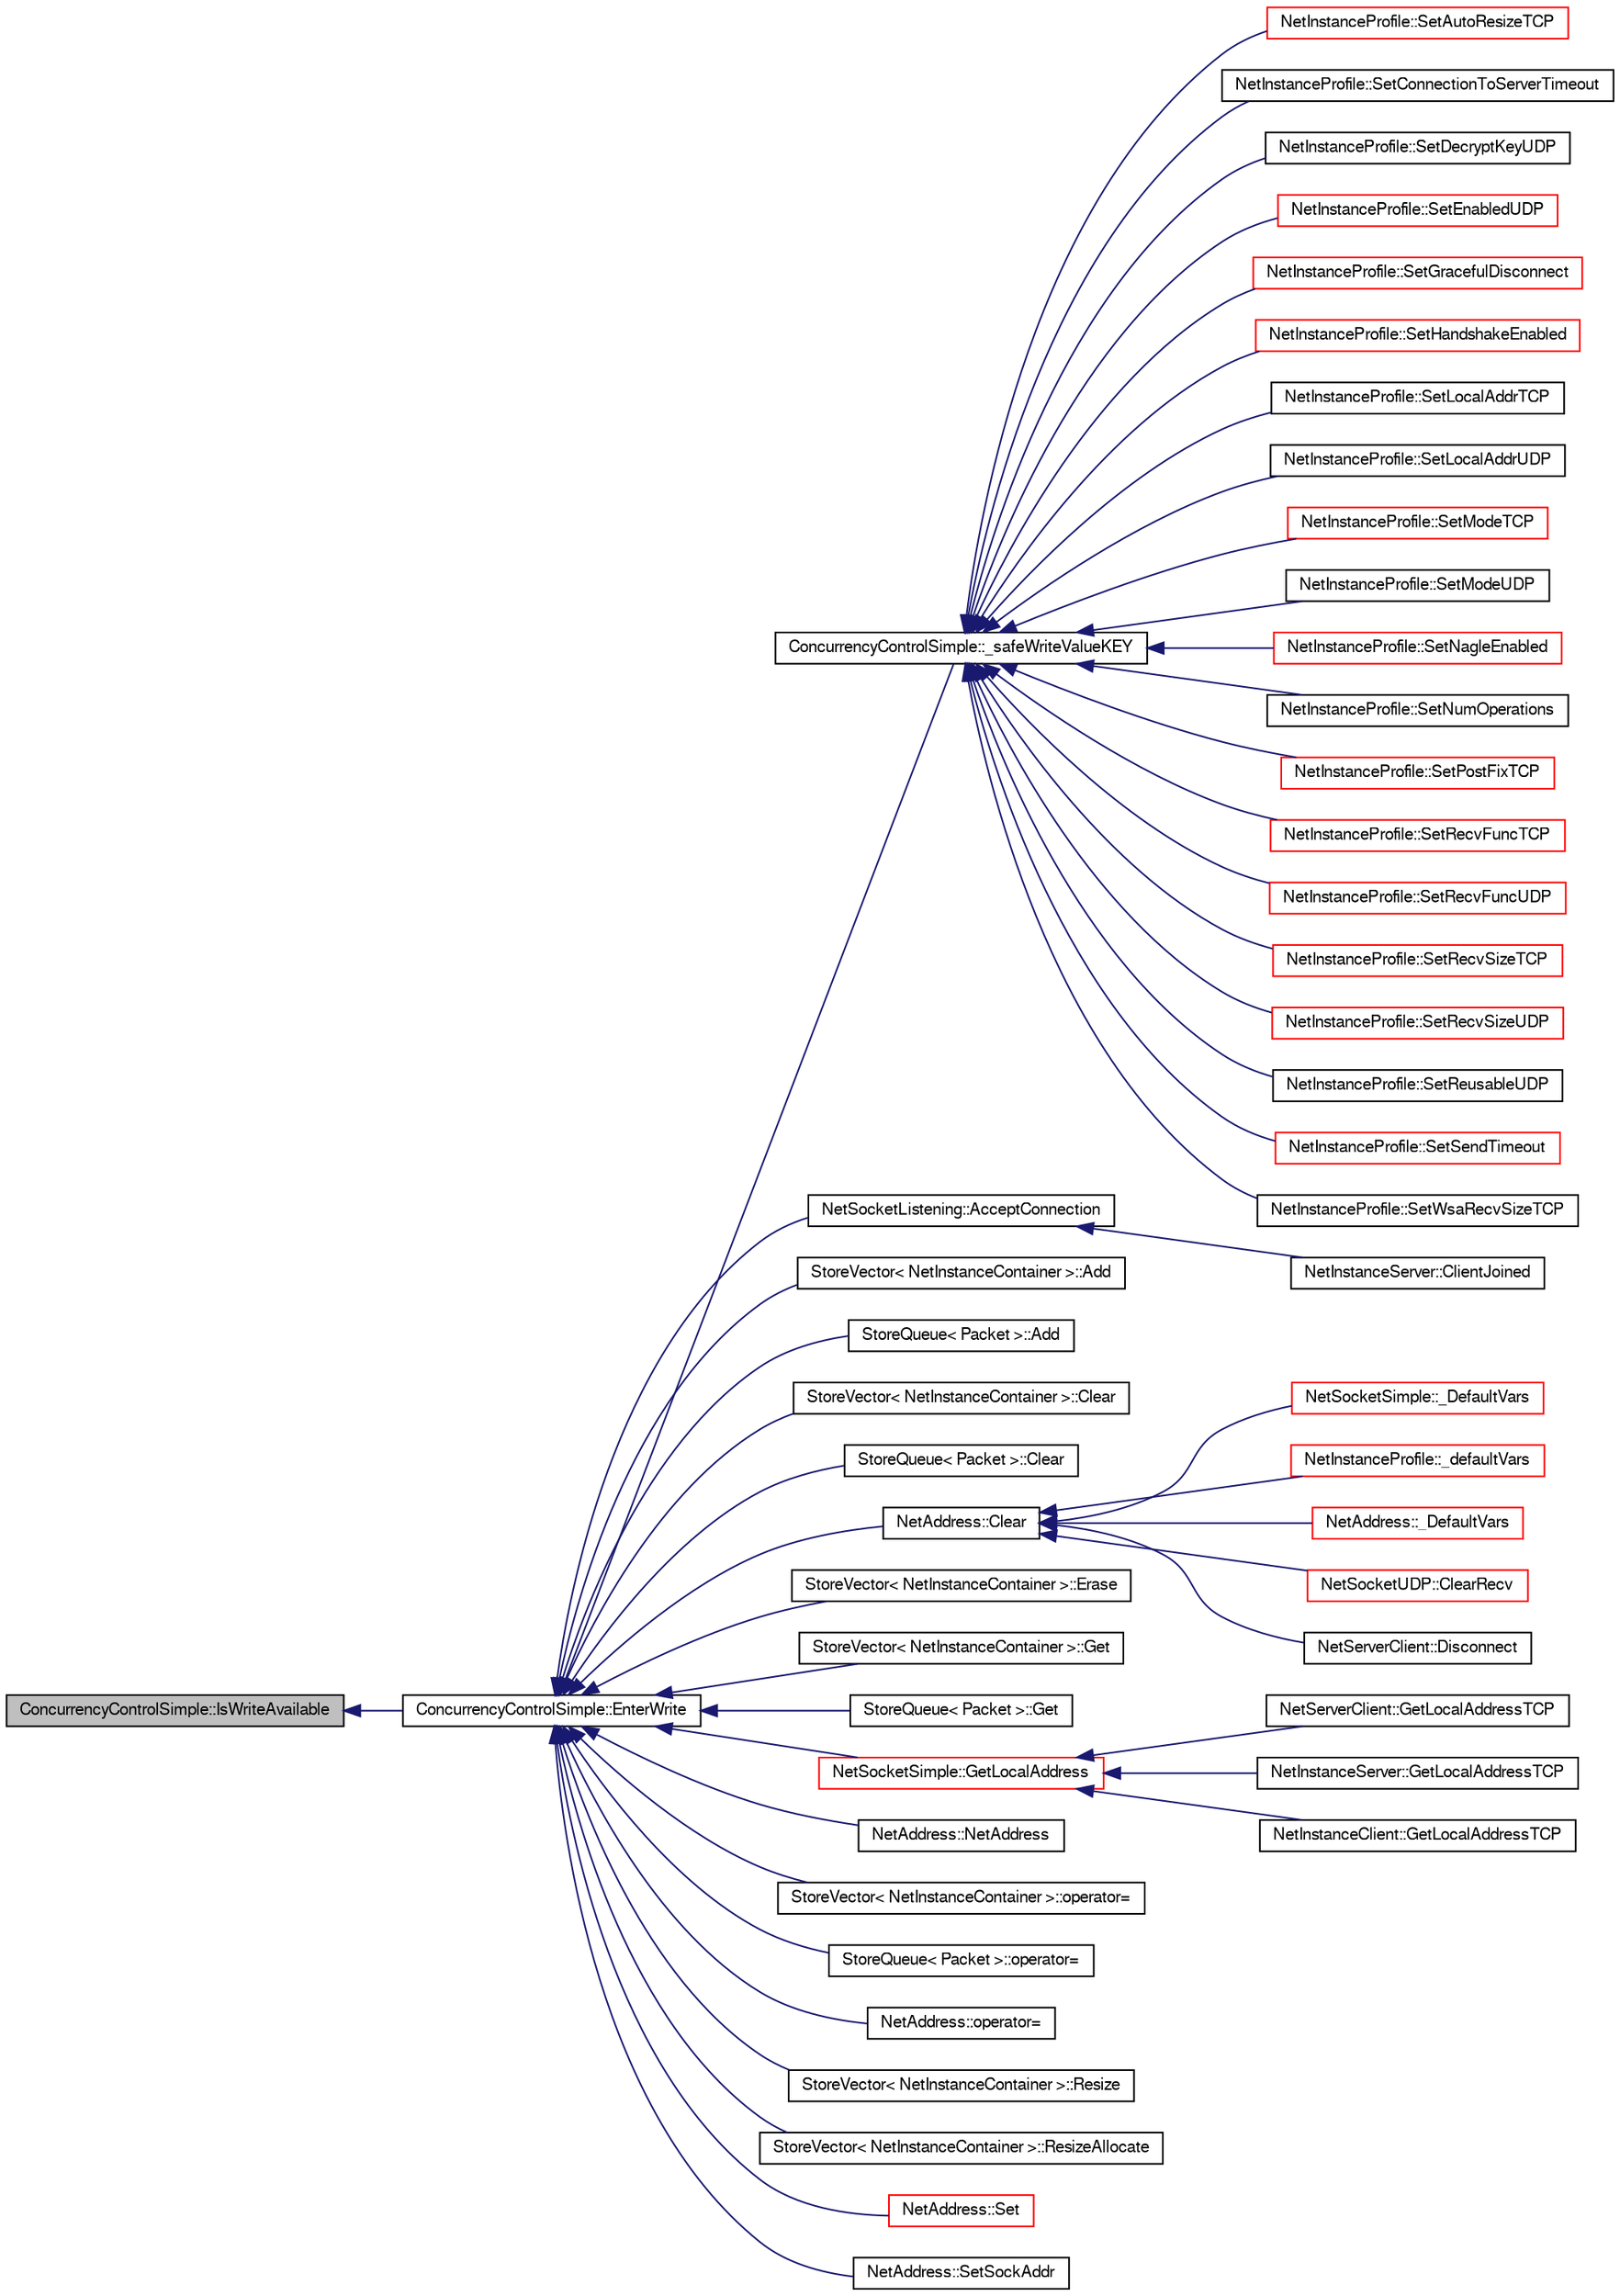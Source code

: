 digraph G
{
  edge [fontname="FreeSans",fontsize="10",labelfontname="FreeSans",labelfontsize="10"];
  node [fontname="FreeSans",fontsize="10",shape=record];
  rankdir=LR;
  Node1 [label="ConcurrencyControlSimple::IsWriteAvailable",height=0.2,width=0.4,color="black", fillcolor="grey75", style="filled" fontcolor="black"];
  Node1 -> Node2 [dir=back,color="midnightblue",fontsize="10",style="solid",fontname="FreeSans"];
  Node2 [label="ConcurrencyControlSimple::EnterWrite",height=0.2,width=0.4,color="black", fillcolor="white", style="filled",URL="$class_concurrency_control_simple.html#a0ed58a5f089ec4f50b81dc9c14aaa165"];
  Node2 -> Node3 [dir=back,color="midnightblue",fontsize="10",style="solid",fontname="FreeSans"];
  Node3 [label="ConcurrencyControlSimple::_safeWriteValueKEY",height=0.2,width=0.4,color="black", fillcolor="white", style="filled",URL="$class_concurrency_control_simple.html#a9a6426970c37f7e3bfce8f4c9e9f9df5"];
  Node3 -> Node4 [dir=back,color="midnightblue",fontsize="10",style="solid",fontname="FreeSans"];
  Node4 [label="NetInstanceProfile::SetAutoResizeTCP",height=0.2,width=0.4,color="red", fillcolor="white", style="filled",URL="$class_net_instance_profile.html#aa7f2196d4a36a242d2a5e588d19ab8d4"];
  Node3 -> Node5 [dir=back,color="midnightblue",fontsize="10",style="solid",fontname="FreeSans"];
  Node5 [label="NetInstanceProfile::SetConnectionToServerTimeout",height=0.2,width=0.4,color="black", fillcolor="white", style="filled",URL="$class_net_instance_profile.html#a66b8793bf17d64b8ef9080b2ebd03d47"];
  Node3 -> Node6 [dir=back,color="midnightblue",fontsize="10",style="solid",fontname="FreeSans"];
  Node6 [label="NetInstanceProfile::SetDecryptKeyUDP",height=0.2,width=0.4,color="black", fillcolor="white", style="filled",URL="$class_net_instance_profile.html#a517f860001253fcea250d67306a1d66b"];
  Node3 -> Node7 [dir=back,color="midnightblue",fontsize="10",style="solid",fontname="FreeSans"];
  Node7 [label="NetInstanceProfile::SetEnabledUDP",height=0.2,width=0.4,color="red", fillcolor="white", style="filled",URL="$class_net_instance_profile.html#a902105c1a8743cce62e3df9c9a022700"];
  Node3 -> Node8 [dir=back,color="midnightblue",fontsize="10",style="solid",fontname="FreeSans"];
  Node8 [label="NetInstanceProfile::SetGracefulDisconnect",height=0.2,width=0.4,color="red", fillcolor="white", style="filled",URL="$class_net_instance_profile.html#aa4aac0c5a8b1605ea91319e05f3bb3fc"];
  Node3 -> Node9 [dir=back,color="midnightblue",fontsize="10",style="solid",fontname="FreeSans"];
  Node9 [label="NetInstanceProfile::SetHandshakeEnabled",height=0.2,width=0.4,color="red", fillcolor="white", style="filled",URL="$class_net_instance_profile.html#a2bd3bbd81542f5a006e88fc45091c8e1"];
  Node3 -> Node10 [dir=back,color="midnightblue",fontsize="10",style="solid",fontname="FreeSans"];
  Node10 [label="NetInstanceProfile::SetLocalAddrTCP",height=0.2,width=0.4,color="black", fillcolor="white", style="filled",URL="$class_net_instance_profile.html#ad3f5d1c25fb1dce3b1c2f692d4e2a0fa"];
  Node3 -> Node11 [dir=back,color="midnightblue",fontsize="10",style="solid",fontname="FreeSans"];
  Node11 [label="NetInstanceProfile::SetLocalAddrUDP",height=0.2,width=0.4,color="black", fillcolor="white", style="filled",URL="$class_net_instance_profile.html#a8299e23979c397f8d75a71212ba240c9"];
  Node3 -> Node12 [dir=back,color="midnightblue",fontsize="10",style="solid",fontname="FreeSans"];
  Node12 [label="NetInstanceProfile::SetModeTCP",height=0.2,width=0.4,color="red", fillcolor="white", style="filled",URL="$class_net_instance_profile.html#a8fb33cbbfb7f5caf9eb8545c38775eeb"];
  Node3 -> Node13 [dir=back,color="midnightblue",fontsize="10",style="solid",fontname="FreeSans"];
  Node13 [label="NetInstanceProfile::SetModeUDP",height=0.2,width=0.4,color="black", fillcolor="white", style="filled",URL="$class_net_instance_profile.html#aa0df09d0393d0021f20c9a134a035de1"];
  Node3 -> Node14 [dir=back,color="midnightblue",fontsize="10",style="solid",fontname="FreeSans"];
  Node14 [label="NetInstanceProfile::SetNagleEnabled",height=0.2,width=0.4,color="red", fillcolor="white", style="filled",URL="$class_net_instance_profile.html#ac83c91e34f442dbc25e83d21bbeff8e2"];
  Node3 -> Node15 [dir=back,color="midnightblue",fontsize="10",style="solid",fontname="FreeSans"];
  Node15 [label="NetInstanceProfile::SetNumOperations",height=0.2,width=0.4,color="black", fillcolor="white", style="filled",URL="$class_net_instance_profile.html#a24e097e1c072358163fa00998d33e0fd"];
  Node3 -> Node16 [dir=back,color="midnightblue",fontsize="10",style="solid",fontname="FreeSans"];
  Node16 [label="NetInstanceProfile::SetPostFixTCP",height=0.2,width=0.4,color="red", fillcolor="white", style="filled",URL="$class_net_instance_profile.html#afd7d56b3d087a5c2ea9d202a705fc2e1"];
  Node3 -> Node17 [dir=back,color="midnightblue",fontsize="10",style="solid",fontname="FreeSans"];
  Node17 [label="NetInstanceProfile::SetRecvFuncTCP",height=0.2,width=0.4,color="red", fillcolor="white", style="filled",URL="$class_net_instance_profile.html#ae146cea6a475fffe5f303e0df69f0252"];
  Node3 -> Node18 [dir=back,color="midnightblue",fontsize="10",style="solid",fontname="FreeSans"];
  Node18 [label="NetInstanceProfile::SetRecvFuncUDP",height=0.2,width=0.4,color="red", fillcolor="white", style="filled",URL="$class_net_instance_profile.html#a120c91675b98ad583793461a27cf52c5"];
  Node3 -> Node19 [dir=back,color="midnightblue",fontsize="10",style="solid",fontname="FreeSans"];
  Node19 [label="NetInstanceProfile::SetRecvSizeTCP",height=0.2,width=0.4,color="red", fillcolor="white", style="filled",URL="$class_net_instance_profile.html#a79577ee788215ec47931ae3599e5a824"];
  Node3 -> Node20 [dir=back,color="midnightblue",fontsize="10",style="solid",fontname="FreeSans"];
  Node20 [label="NetInstanceProfile::SetRecvSizeUDP",height=0.2,width=0.4,color="red", fillcolor="white", style="filled",URL="$class_net_instance_profile.html#a862741f4e82fd603e27d7d6fc683cc8d"];
  Node3 -> Node21 [dir=back,color="midnightblue",fontsize="10",style="solid",fontname="FreeSans"];
  Node21 [label="NetInstanceProfile::SetReusableUDP",height=0.2,width=0.4,color="black", fillcolor="white", style="filled",URL="$class_net_instance_profile.html#a29e19e0f4a542cc105c50ff7f7169102"];
  Node3 -> Node22 [dir=back,color="midnightblue",fontsize="10",style="solid",fontname="FreeSans"];
  Node22 [label="NetInstanceProfile::SetSendTimeout",height=0.2,width=0.4,color="red", fillcolor="white", style="filled",URL="$class_net_instance_profile.html#ad9e42f02af634309b946e3ed585afe2e"];
  Node3 -> Node23 [dir=back,color="midnightblue",fontsize="10",style="solid",fontname="FreeSans"];
  Node23 [label="NetInstanceProfile::SetWsaRecvSizeTCP",height=0.2,width=0.4,color="black", fillcolor="white", style="filled",URL="$class_net_instance_profile.html#a0108f46983695c115e2765f37cfda734"];
  Node2 -> Node24 [dir=back,color="midnightblue",fontsize="10",style="solid",fontname="FreeSans"];
  Node24 [label="NetSocketListening::AcceptConnection",height=0.2,width=0.4,color="black", fillcolor="white", style="filled",URL="$class_net_socket_listening.html#ae702d4bcbff1dbf77a931ba69576edb7"];
  Node24 -> Node25 [dir=back,color="midnightblue",fontsize="10",style="solid",fontname="FreeSans"];
  Node25 [label="NetInstanceServer::ClientJoined",height=0.2,width=0.4,color="black", fillcolor="white", style="filled",URL="$class_net_instance_server.html#ae60d538ba4e1f31b8ae955be2ab6168e"];
  Node2 -> Node26 [dir=back,color="midnightblue",fontsize="10",style="solid",fontname="FreeSans"];
  Node26 [label="StoreVector\< NetInstanceContainer \>::Add",height=0.2,width=0.4,color="black", fillcolor="white", style="filled",URL="$class_store_vector.html#a07a7e6134d31a35343ab10d474bb7990"];
  Node2 -> Node27 [dir=back,color="midnightblue",fontsize="10",style="solid",fontname="FreeSans"];
  Node27 [label="StoreQueue\< Packet \>::Add",height=0.2,width=0.4,color="black", fillcolor="white", style="filled",URL="$class_store_queue.html#a333cd8c9af7f748401c8ad97c1487556"];
  Node2 -> Node28 [dir=back,color="midnightblue",fontsize="10",style="solid",fontname="FreeSans"];
  Node28 [label="StoreVector\< NetInstanceContainer \>::Clear",height=0.2,width=0.4,color="black", fillcolor="white", style="filled",URL="$class_store_vector.html#af8d4e0f9a234f66dcb47ea6d3fc8b79e"];
  Node2 -> Node29 [dir=back,color="midnightblue",fontsize="10",style="solid",fontname="FreeSans"];
  Node29 [label="StoreQueue\< Packet \>::Clear",height=0.2,width=0.4,color="black", fillcolor="white", style="filled",URL="$class_store_queue.html#a195dbfce72c03cf2fb1d43ad4c613574"];
  Node2 -> Node30 [dir=back,color="midnightblue",fontsize="10",style="solid",fontname="FreeSans"];
  Node30 [label="NetAddress::Clear",height=0.2,width=0.4,color="black", fillcolor="white", style="filled",URL="$class_net_address.html#aa40e06b0ef2fdf05016f62857121c3b8"];
  Node30 -> Node31 [dir=back,color="midnightblue",fontsize="10",style="solid",fontname="FreeSans"];
  Node31 [label="NetSocketSimple::_DefaultVars",height=0.2,width=0.4,color="red", fillcolor="white", style="filled",URL="$class_net_socket_simple.html#a34dbab9d21c34bd97bead7cc29905d67"];
  Node30 -> Node32 [dir=back,color="midnightblue",fontsize="10",style="solid",fontname="FreeSans"];
  Node32 [label="NetInstanceProfile::_defaultVars",height=0.2,width=0.4,color="red", fillcolor="white", style="filled",URL="$class_net_instance_profile.html#acafbb2efb296eb4c8a474a0c490a8e8c"];
  Node30 -> Node33 [dir=back,color="midnightblue",fontsize="10",style="solid",fontname="FreeSans"];
  Node33 [label="NetAddress::_DefaultVars",height=0.2,width=0.4,color="red", fillcolor="white", style="filled",URL="$class_net_address.html#a38a0161696c7e9965b01c464b84de92a"];
  Node30 -> Node34 [dir=back,color="midnightblue",fontsize="10",style="solid",fontname="FreeSans"];
  Node34 [label="NetSocketUDP::ClearRecv",height=0.2,width=0.4,color="red", fillcolor="white", style="filled",URL="$class_net_socket_u_d_p.html#ad6c506ea179efce7d353b9f0735e2706"];
  Node30 -> Node35 [dir=back,color="midnightblue",fontsize="10",style="solid",fontname="FreeSans"];
  Node35 [label="NetServerClient::Disconnect",height=0.2,width=0.4,color="black", fillcolor="white", style="filled",URL="$class_net_server_client.html#ac20ed4d125f3ef186f74c1d18515a1b5"];
  Node2 -> Node36 [dir=back,color="midnightblue",fontsize="10",style="solid",fontname="FreeSans"];
  Node36 [label="StoreVector\< NetInstanceContainer \>::Erase",height=0.2,width=0.4,color="black", fillcolor="white", style="filled",URL="$class_store_vector.html#a754d17030ea9000df2fe8cd6157fd428"];
  Node2 -> Node37 [dir=back,color="midnightblue",fontsize="10",style="solid",fontname="FreeSans"];
  Node37 [label="StoreVector\< NetInstanceContainer \>::Get",height=0.2,width=0.4,color="black", fillcolor="white", style="filled",URL="$class_store_vector.html#ad46c0b4759c50a2dfd47c3cbccbb5d67"];
  Node2 -> Node38 [dir=back,color="midnightblue",fontsize="10",style="solid",fontname="FreeSans"];
  Node38 [label="StoreQueue\< Packet \>::Get",height=0.2,width=0.4,color="black", fillcolor="white", style="filled",URL="$class_store_queue.html#a21d6d227bf4303022384a9ef5ab54c61"];
  Node2 -> Node39 [dir=back,color="midnightblue",fontsize="10",style="solid",fontname="FreeSans"];
  Node39 [label="NetSocketSimple::GetLocalAddress",height=0.2,width=0.4,color="red", fillcolor="white", style="filled",URL="$class_net_socket_simple.html#abef9c4aaf143e251c4715c76f00d9b4f"];
  Node39 -> Node40 [dir=back,color="midnightblue",fontsize="10",style="solid",fontname="FreeSans"];
  Node40 [label="NetServerClient::GetLocalAddressTCP",height=0.2,width=0.4,color="black", fillcolor="white", style="filled",URL="$class_net_server_client.html#a2ca3ba6e245c306577eb83c2b123cdb9"];
  Node39 -> Node41 [dir=back,color="midnightblue",fontsize="10",style="solid",fontname="FreeSans"];
  Node41 [label="NetInstanceServer::GetLocalAddressTCP",height=0.2,width=0.4,color="black", fillcolor="white", style="filled",URL="$class_net_instance_server.html#ae1b6038671d198ce1f26da38661c397f"];
  Node39 -> Node42 [dir=back,color="midnightblue",fontsize="10",style="solid",fontname="FreeSans"];
  Node42 [label="NetInstanceClient::GetLocalAddressTCP",height=0.2,width=0.4,color="black", fillcolor="white", style="filled",URL="$class_net_instance_client.html#ae9bc5cc69481e6a93de22e18b193b454"];
  Node2 -> Node43 [dir=back,color="midnightblue",fontsize="10",style="solid",fontname="FreeSans"];
  Node43 [label="NetAddress::NetAddress",height=0.2,width=0.4,color="black", fillcolor="white", style="filled",URL="$class_net_address.html#a5ba35afc6d52b86db53511135ce54e85"];
  Node2 -> Node44 [dir=back,color="midnightblue",fontsize="10",style="solid",fontname="FreeSans"];
  Node44 [label="StoreVector\< NetInstanceContainer \>::operator=",height=0.2,width=0.4,color="black", fillcolor="white", style="filled",URL="$class_store_vector.html#a13901ff5acda2503b3e28b4b5512b97a"];
  Node2 -> Node45 [dir=back,color="midnightblue",fontsize="10",style="solid",fontname="FreeSans"];
  Node45 [label="StoreQueue\< Packet \>::operator=",height=0.2,width=0.4,color="black", fillcolor="white", style="filled",URL="$class_store_queue.html#adb3eac91f8e6105c6b4d710e5dea56c4"];
  Node2 -> Node46 [dir=back,color="midnightblue",fontsize="10",style="solid",fontname="FreeSans"];
  Node46 [label="NetAddress::operator=",height=0.2,width=0.4,color="black", fillcolor="white", style="filled",URL="$class_net_address.html#adadc6cb5bad9ef164963bbd8836d8208"];
  Node2 -> Node47 [dir=back,color="midnightblue",fontsize="10",style="solid",fontname="FreeSans"];
  Node47 [label="StoreVector\< NetInstanceContainer \>::Resize",height=0.2,width=0.4,color="black", fillcolor="white", style="filled",URL="$class_store_vector.html#a039923aa715a648daa4115fd110c54d5"];
  Node2 -> Node48 [dir=back,color="midnightblue",fontsize="10",style="solid",fontname="FreeSans"];
  Node48 [label="StoreVector\< NetInstanceContainer \>::ResizeAllocate",height=0.2,width=0.4,color="black", fillcolor="white", style="filled",URL="$class_store_vector.html#a1543ced25b1b5f154462d3f274434bad"];
  Node2 -> Node49 [dir=back,color="midnightblue",fontsize="10",style="solid",fontname="FreeSans"];
  Node49 [label="NetAddress::Set",height=0.2,width=0.4,color="red", fillcolor="white", style="filled",URL="$class_net_address.html#a055a1db3daa8d41db3efd3eff5dd1bf9"];
  Node2 -> Node50 [dir=back,color="midnightblue",fontsize="10",style="solid",fontname="FreeSans"];
  Node50 [label="NetAddress::SetSockAddr",height=0.2,width=0.4,color="black", fillcolor="white", style="filled",URL="$class_net_address.html#aa62f08a7e4727604c09ee03e8e46786e"];
}

